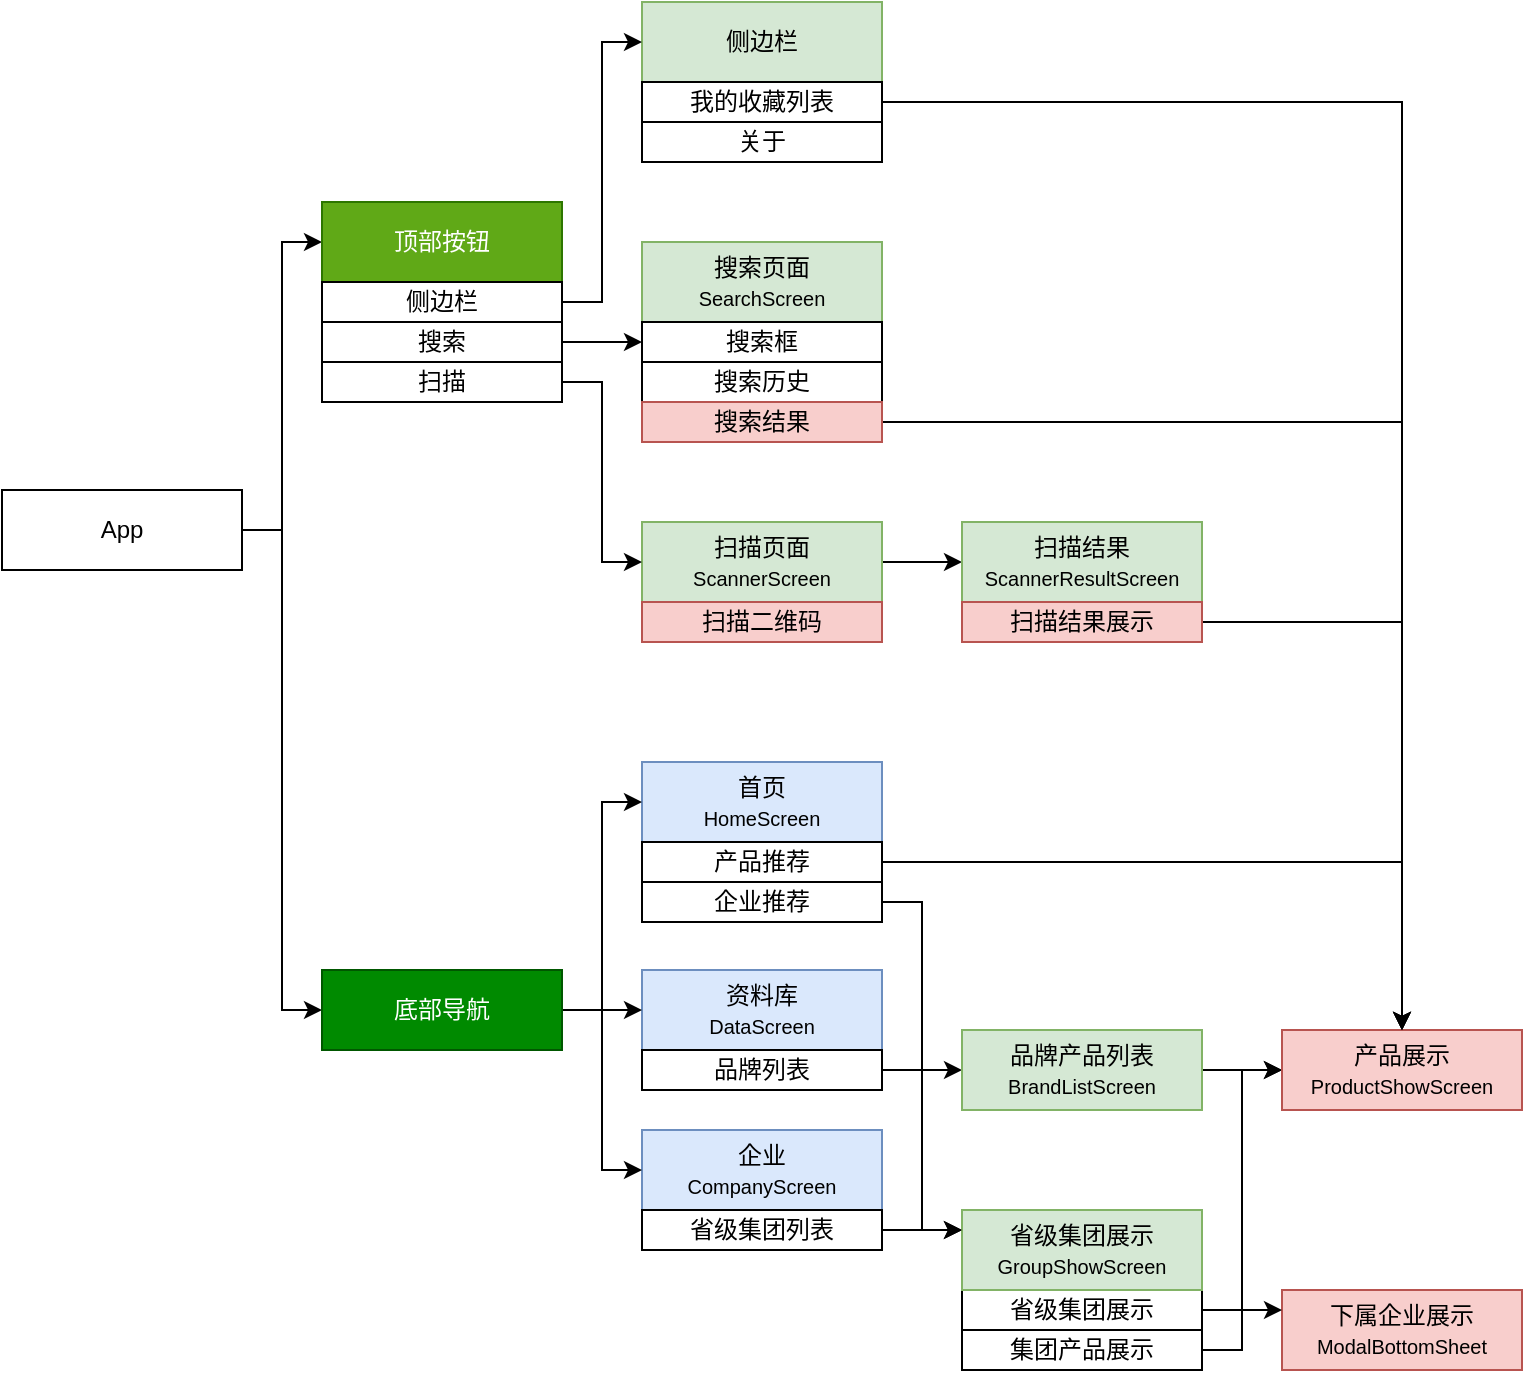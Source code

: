 <mxfile version="26.0.9">
  <diagram name="第 1 页" id="AJe-7vGX0ly-HcNDI44C">
    <mxGraphModel dx="1221" dy="823" grid="1" gridSize="10" guides="1" tooltips="1" connect="1" arrows="1" fold="1" page="1" pageScale="1" pageWidth="1169" pageHeight="827" math="0" shadow="0">
      <root>
        <mxCell id="0" />
        <mxCell id="1" parent="0" />
        <mxCell id="uqvC_98WOiwOW0bbmJka-17" style="edgeStyle=orthogonalEdgeStyle;rounded=0;orthogonalLoop=1;jettySize=auto;html=1;entryX=0;entryY=0.5;entryDx=0;entryDy=0;" parent="1" source="uqvC_98WOiwOW0bbmJka-1" target="uqvC_98WOiwOW0bbmJka-16" edge="1">
          <mxGeometry relative="1" as="geometry" />
        </mxCell>
        <mxCell id="uqvC_98WOiwOW0bbmJka-18" style="edgeStyle=orthogonalEdgeStyle;rounded=0;orthogonalLoop=1;jettySize=auto;html=1;entryX=0;entryY=0.5;entryDx=0;entryDy=0;" parent="1" source="uqvC_98WOiwOW0bbmJka-1" target="uqvC_98WOiwOW0bbmJka-6" edge="1">
          <mxGeometry relative="1" as="geometry" />
        </mxCell>
        <mxCell id="uqvC_98WOiwOW0bbmJka-1" value="App" style="rounded=0;whiteSpace=wrap;html=1;" parent="1" vertex="1">
          <mxGeometry x="40" y="324" width="120" height="40" as="geometry" />
        </mxCell>
        <mxCell id="uqvC_98WOiwOW0bbmJka-4" value="侧边栏" style="rounded=0;whiteSpace=wrap;html=1;fillColor=#d5e8d4;strokeColor=#82b366;" parent="1" vertex="1">
          <mxGeometry x="360" y="80" width="120" height="40" as="geometry" />
        </mxCell>
        <mxCell id="uqvC_98WOiwOW0bbmJka-6" value="顶部按钮" style="rounded=0;whiteSpace=wrap;html=1;fillColor=#60a917;fontColor=#ffffff;strokeColor=#2D7600;" parent="1" vertex="1">
          <mxGeometry x="200" y="180" width="120" height="40" as="geometry" />
        </mxCell>
        <mxCell id="uqvC_98WOiwOW0bbmJka-12" value="首页&lt;br&gt;&lt;font style=&quot;font-size: 10px;&quot;&gt;HomeScreen&lt;/font&gt;" style="rounded=0;whiteSpace=wrap;html=1;fillColor=#dae8fc;strokeColor=#6c8ebf;" parent="1" vertex="1">
          <mxGeometry x="360" y="460" width="120" height="40" as="geometry" />
        </mxCell>
        <mxCell id="uqvC_98WOiwOW0bbmJka-13" value="资料库&lt;div&gt;&lt;font size=&quot;1&quot;&gt;DataScreen&lt;/font&gt;&lt;/div&gt;" style="rounded=0;whiteSpace=wrap;html=1;fillColor=#dae8fc;strokeColor=#6c8ebf;" parent="1" vertex="1">
          <mxGeometry x="360" y="564" width="120" height="40" as="geometry" />
        </mxCell>
        <mxCell id="uqvC_98WOiwOW0bbmJka-14" value="企业&lt;br&gt;&lt;span style=&quot;font-size: 10px;&quot;&gt;CompanyScreen&lt;/span&gt;" style="rounded=0;whiteSpace=wrap;html=1;fillColor=#dae8fc;strokeColor=#6c8ebf;" parent="1" vertex="1">
          <mxGeometry x="360" y="644" width="120" height="40" as="geometry" />
        </mxCell>
        <mxCell id="uqvC_98WOiwOW0bbmJka-20" value="" style="edgeStyle=orthogonalEdgeStyle;rounded=0;orthogonalLoop=1;jettySize=auto;html=1;" parent="1" source="uqvC_98WOiwOW0bbmJka-16" target="uqvC_98WOiwOW0bbmJka-13" edge="1">
          <mxGeometry relative="1" as="geometry" />
        </mxCell>
        <mxCell id="uqvC_98WOiwOW0bbmJka-25" style="edgeStyle=orthogonalEdgeStyle;rounded=0;orthogonalLoop=1;jettySize=auto;html=1;entryX=0;entryY=0.5;entryDx=0;entryDy=0;" parent="1" source="uqvC_98WOiwOW0bbmJka-16" target="uqvC_98WOiwOW0bbmJka-12" edge="1">
          <mxGeometry relative="1" as="geometry" />
        </mxCell>
        <mxCell id="uqvC_98WOiwOW0bbmJka-26" style="edgeStyle=orthogonalEdgeStyle;rounded=0;orthogonalLoop=1;jettySize=auto;html=1;entryX=0;entryY=0.5;entryDx=0;entryDy=0;" parent="1" source="uqvC_98WOiwOW0bbmJka-16" target="uqvC_98WOiwOW0bbmJka-14" edge="1">
          <mxGeometry relative="1" as="geometry" />
        </mxCell>
        <mxCell id="uqvC_98WOiwOW0bbmJka-16" value="底部导航" style="rounded=0;whiteSpace=wrap;html=1;fillColor=#008a00;fontColor=#ffffff;strokeColor=#005700;" parent="1" vertex="1">
          <mxGeometry x="200" y="564" width="120" height="40" as="geometry" />
        </mxCell>
        <mxCell id="uqvC_98WOiwOW0bbmJka-28" value="&lt;div&gt;&lt;font&gt;搜索页面&lt;/font&gt;&lt;/div&gt;&lt;font style=&quot;font-size: 10px;&quot;&gt;SearchScreen&lt;/font&gt;" style="rounded=0;whiteSpace=wrap;html=1;fillColor=#d5e8d4;strokeColor=#82b366;" parent="1" vertex="1">
          <mxGeometry x="360" y="200" width="120" height="40" as="geometry" />
        </mxCell>
        <mxCell id="uqvC_98WOiwOW0bbmJka-76" value="" style="edgeStyle=orthogonalEdgeStyle;rounded=0;orthogonalLoop=1;jettySize=auto;html=1;entryX=0;entryY=0.5;entryDx=0;entryDy=0;" parent="1" source="uqvC_98WOiwOW0bbmJka-29" target="uqvC_98WOiwOW0bbmJka-74" edge="1">
          <mxGeometry relative="1" as="geometry">
            <Array as="points" />
          </mxGeometry>
        </mxCell>
        <mxCell id="uqvC_98WOiwOW0bbmJka-29" value="&lt;div&gt;扫描页面&lt;/div&gt;&lt;font style=&quot;font-size: 10px;&quot;&gt;ScannerScreen&lt;/font&gt;" style="rounded=0;whiteSpace=wrap;html=1;fillColor=#d5e8d4;strokeColor=#82b366;" parent="1" vertex="1">
          <mxGeometry x="360" y="340" width="120" height="40" as="geometry" />
        </mxCell>
        <mxCell id="uqvC_98WOiwOW0bbmJka-33" value="" style="edgeStyle=orthogonalEdgeStyle;rounded=0;orthogonalLoop=1;jettySize=auto;html=1;" parent="1" source="uqvC_98WOiwOW0bbmJka-30" target="uqvC_98WOiwOW0bbmJka-31" edge="1">
          <mxGeometry relative="1" as="geometry" />
        </mxCell>
        <mxCell id="uqvC_98WOiwOW0bbmJka-30" value="品牌列表" style="rounded=0;whiteSpace=wrap;html=1;" parent="1" vertex="1">
          <mxGeometry x="360" y="604" width="120" height="20" as="geometry" />
        </mxCell>
        <mxCell id="uqvC_98WOiwOW0bbmJka-41" value="" style="edgeStyle=orthogonalEdgeStyle;rounded=0;orthogonalLoop=1;jettySize=auto;html=1;" parent="1" source="uqvC_98WOiwOW0bbmJka-31" target="uqvC_98WOiwOW0bbmJka-40" edge="1">
          <mxGeometry relative="1" as="geometry" />
        </mxCell>
        <mxCell id="uqvC_98WOiwOW0bbmJka-31" value="品牌产品列表&lt;br&gt;&lt;font style=&quot;font-size: 10px;&quot;&gt;BrandListScreen&lt;/font&gt;" style="rounded=0;whiteSpace=wrap;html=1;fillColor=#d5e8d4;strokeColor=#82b366;" parent="1" vertex="1">
          <mxGeometry x="520" y="594" width="120" height="40" as="geometry" />
        </mxCell>
        <mxCell id="uqvC_98WOiwOW0bbmJka-54" style="edgeStyle=orthogonalEdgeStyle;rounded=0;orthogonalLoop=1;jettySize=auto;html=1;entryX=0;entryY=0.25;entryDx=0;entryDy=0;" parent="1" source="uqvC_98WOiwOW0bbmJka-34" target="uqvC_98WOiwOW0bbmJka-46" edge="1">
          <mxGeometry relative="1" as="geometry" />
        </mxCell>
        <mxCell id="uqvC_98WOiwOW0bbmJka-34" value="省级集团列表" style="rounded=0;whiteSpace=wrap;html=1;" parent="1" vertex="1">
          <mxGeometry x="360" y="684" width="120" height="20" as="geometry" />
        </mxCell>
        <mxCell id="uqvC_98WOiwOW0bbmJka-59" style="edgeStyle=orthogonalEdgeStyle;rounded=0;orthogonalLoop=1;jettySize=auto;html=1;entryX=0;entryY=0.5;entryDx=0;entryDy=0;" parent="1" source="uqvC_98WOiwOW0bbmJka-36" target="uqvC_98WOiwOW0bbmJka-40" edge="1">
          <mxGeometry relative="1" as="geometry" />
        </mxCell>
        <mxCell id="uqvC_98WOiwOW0bbmJka-36" value="集团产品展示" style="rounded=0;whiteSpace=wrap;html=1;" parent="1" vertex="1">
          <mxGeometry x="520" y="744" width="120" height="20" as="geometry" />
        </mxCell>
        <mxCell id="uqvC_98WOiwOW0bbmJka-38" value="下属企业展示&lt;br&gt;&lt;font style=&quot;font-size: 10px;&quot;&gt;ModalBottomSheet&lt;/font&gt;" style="rounded=0;whiteSpace=wrap;html=1;fillColor=#f8cecc;strokeColor=#b85450;" parent="1" vertex="1">
          <mxGeometry x="680" y="724" width="120" height="40" as="geometry" />
        </mxCell>
        <mxCell id="uqvC_98WOiwOW0bbmJka-40" value="产品展示&lt;br&gt;&lt;font style=&quot;font-size: 10px;&quot;&gt;ProductShowScreen&lt;/font&gt;" style="rounded=0;whiteSpace=wrap;html=1;fillColor=#f8cecc;strokeColor=#b85450;" parent="1" vertex="1">
          <mxGeometry x="680" y="594" width="120" height="40" as="geometry" />
        </mxCell>
        <mxCell id="uqvC_98WOiwOW0bbmJka-56" style="edgeStyle=orthogonalEdgeStyle;rounded=0;orthogonalLoop=1;jettySize=auto;html=1;entryX=0;entryY=0.25;entryDx=0;entryDy=0;" parent="1" source="uqvC_98WOiwOW0bbmJka-42" target="uqvC_98WOiwOW0bbmJka-38" edge="1">
          <mxGeometry relative="1" as="geometry" />
        </mxCell>
        <mxCell id="uqvC_98WOiwOW0bbmJka-42" value="省级集团展示" style="rounded=0;whiteSpace=wrap;html=1;" parent="1" vertex="1">
          <mxGeometry x="520" y="724" width="120" height="20" as="geometry" />
        </mxCell>
        <mxCell id="uqvC_98WOiwOW0bbmJka-46" value="省级集团展示&lt;br&gt;&lt;font style=&quot;font-size: 10px;&quot;&gt;GroupShowScreen&lt;/font&gt;" style="rounded=0;whiteSpace=wrap;html=1;fillColor=#d5e8d4;strokeColor=#82b366;" parent="1" vertex="1">
          <mxGeometry x="520" y="684" width="120" height="40" as="geometry" />
        </mxCell>
        <mxCell id="uqvC_98WOiwOW0bbmJka-63" style="edgeStyle=orthogonalEdgeStyle;rounded=0;orthogonalLoop=1;jettySize=auto;html=1;entryX=0.5;entryY=0;entryDx=0;entryDy=0;" parent="1" source="uqvC_98WOiwOW0bbmJka-60" target="uqvC_98WOiwOW0bbmJka-40" edge="1">
          <mxGeometry relative="1" as="geometry" />
        </mxCell>
        <mxCell id="uqvC_98WOiwOW0bbmJka-60" value="产品推荐" style="rounded=0;whiteSpace=wrap;html=1;" parent="1" vertex="1">
          <mxGeometry x="360" y="500" width="120" height="20" as="geometry" />
        </mxCell>
        <mxCell id="uqvC_98WOiwOW0bbmJka-64" style="edgeStyle=orthogonalEdgeStyle;rounded=0;orthogonalLoop=1;jettySize=auto;html=1;entryX=0;entryY=0.25;entryDx=0;entryDy=0;" parent="1" source="uqvC_98WOiwOW0bbmJka-61" target="uqvC_98WOiwOW0bbmJka-46" edge="1">
          <mxGeometry relative="1" as="geometry">
            <mxPoint x="510" y="710" as="targetPoint" />
          </mxGeometry>
        </mxCell>
        <mxCell id="uqvC_98WOiwOW0bbmJka-61" value="企业推荐" style="rounded=0;whiteSpace=wrap;html=1;" parent="1" vertex="1">
          <mxGeometry x="360" y="520" width="120" height="20" as="geometry" />
        </mxCell>
        <mxCell id="uqvC_98WOiwOW0bbmJka-68" value="搜索框" style="rounded=0;whiteSpace=wrap;html=1;" parent="1" vertex="1">
          <mxGeometry x="360" y="240" width="120" height="20" as="geometry" />
        </mxCell>
        <mxCell id="uqvC_98WOiwOW0bbmJka-69" value="搜索历史" style="rounded=0;whiteSpace=wrap;html=1;" parent="1" vertex="1">
          <mxGeometry x="360" y="260" width="120" height="20" as="geometry" />
        </mxCell>
        <mxCell id="uqvC_98WOiwOW0bbmJka-71" style="edgeStyle=orthogonalEdgeStyle;rounded=0;orthogonalLoop=1;jettySize=auto;html=1;entryX=0.5;entryY=0;entryDx=0;entryDy=0;" parent="1" source="uqvC_98WOiwOW0bbmJka-70" target="uqvC_98WOiwOW0bbmJka-40" edge="1">
          <mxGeometry relative="1" as="geometry" />
        </mxCell>
        <mxCell id="uqvC_98WOiwOW0bbmJka-70" value="搜索结果" style="rounded=0;whiteSpace=wrap;html=1;fillColor=#f8cecc;strokeColor=#b85450;" parent="1" vertex="1">
          <mxGeometry x="360" y="280" width="120" height="20" as="geometry" />
        </mxCell>
        <mxCell id="uqvC_98WOiwOW0bbmJka-72" value="扫描二维码" style="rounded=0;whiteSpace=wrap;html=1;fillColor=#f8cecc;strokeColor=#b85450;" parent="1" vertex="1">
          <mxGeometry x="360" y="380" width="120" height="20" as="geometry" />
        </mxCell>
        <mxCell id="uqvC_98WOiwOW0bbmJka-74" value="&lt;div&gt;扫描结果&lt;/div&gt;&lt;font style=&quot;font-size: 10px;&quot;&gt;ScannerResultScreen&lt;/font&gt;" style="rounded=0;whiteSpace=wrap;html=1;fillColor=#d5e8d4;strokeColor=#82b366;" parent="1" vertex="1">
          <mxGeometry x="520" y="340" width="120" height="40" as="geometry" />
        </mxCell>
        <mxCell id="uqvC_98WOiwOW0bbmJka-77" style="edgeStyle=orthogonalEdgeStyle;rounded=0;orthogonalLoop=1;jettySize=auto;html=1;" parent="1" source="uqvC_98WOiwOW0bbmJka-75" target="uqvC_98WOiwOW0bbmJka-40" edge="1">
          <mxGeometry relative="1" as="geometry" />
        </mxCell>
        <mxCell id="uqvC_98WOiwOW0bbmJka-75" value="扫描结果展示" style="rounded=0;whiteSpace=wrap;html=1;fillColor=#f8cecc;strokeColor=#b85450;" parent="1" vertex="1">
          <mxGeometry x="520" y="380" width="120" height="20" as="geometry" />
        </mxCell>
        <mxCell id="uqvC_98WOiwOW0bbmJka-85" style="edgeStyle=orthogonalEdgeStyle;rounded=0;orthogonalLoop=1;jettySize=auto;html=1;entryX=0;entryY=0.5;entryDx=0;entryDy=0;" parent="1" source="uqvC_98WOiwOW0bbmJka-80" target="uqvC_98WOiwOW0bbmJka-4" edge="1">
          <mxGeometry relative="1" as="geometry" />
        </mxCell>
        <mxCell id="uqvC_98WOiwOW0bbmJka-80" value="侧边栏" style="rounded=0;whiteSpace=wrap;html=1;" parent="1" vertex="1">
          <mxGeometry x="200" y="220" width="120" height="20" as="geometry" />
        </mxCell>
        <mxCell id="uqvC_98WOiwOW0bbmJka-83" value="" style="edgeStyle=orthogonalEdgeStyle;rounded=0;orthogonalLoop=1;jettySize=auto;html=1;" parent="1" source="uqvC_98WOiwOW0bbmJka-81" edge="1">
          <mxGeometry relative="1" as="geometry">
            <mxPoint x="360" y="250" as="targetPoint" />
          </mxGeometry>
        </mxCell>
        <mxCell id="uqvC_98WOiwOW0bbmJka-81" value="搜索" style="rounded=0;whiteSpace=wrap;html=1;" parent="1" vertex="1">
          <mxGeometry x="200" y="240" width="120" height="20" as="geometry" />
        </mxCell>
        <mxCell id="uqvC_98WOiwOW0bbmJka-84" style="edgeStyle=orthogonalEdgeStyle;rounded=0;orthogonalLoop=1;jettySize=auto;html=1;entryX=0;entryY=0.5;entryDx=0;entryDy=0;" parent="1" source="uqvC_98WOiwOW0bbmJka-82" target="uqvC_98WOiwOW0bbmJka-29" edge="1">
          <mxGeometry relative="1" as="geometry" />
        </mxCell>
        <mxCell id="uqvC_98WOiwOW0bbmJka-82" value="扫描" style="rounded=0;whiteSpace=wrap;html=1;" parent="1" vertex="1">
          <mxGeometry x="200" y="260" width="120" height="20" as="geometry" />
        </mxCell>
        <mxCell id="uqvC_98WOiwOW0bbmJka-90" value="" style="edgeStyle=orthogonalEdgeStyle;rounded=0;orthogonalLoop=1;jettySize=auto;html=1;entryX=0.5;entryY=0;entryDx=0;entryDy=0;" parent="1" source="uqvC_98WOiwOW0bbmJka-86" target="uqvC_98WOiwOW0bbmJka-40" edge="1">
          <mxGeometry relative="1" as="geometry">
            <mxPoint x="520" y="130" as="targetPoint" />
          </mxGeometry>
        </mxCell>
        <mxCell id="uqvC_98WOiwOW0bbmJka-86" value="我的收藏列表" style="rounded=0;whiteSpace=wrap;html=1;" parent="1" vertex="1">
          <mxGeometry x="360" y="120" width="120" height="20" as="geometry" />
        </mxCell>
        <mxCell id="uqvC_98WOiwOW0bbmJka-87" value="关于" style="rounded=0;whiteSpace=wrap;html=1;" parent="1" vertex="1">
          <mxGeometry x="360" y="140" width="120" height="20" as="geometry" />
        </mxCell>
      </root>
    </mxGraphModel>
  </diagram>
</mxfile>
